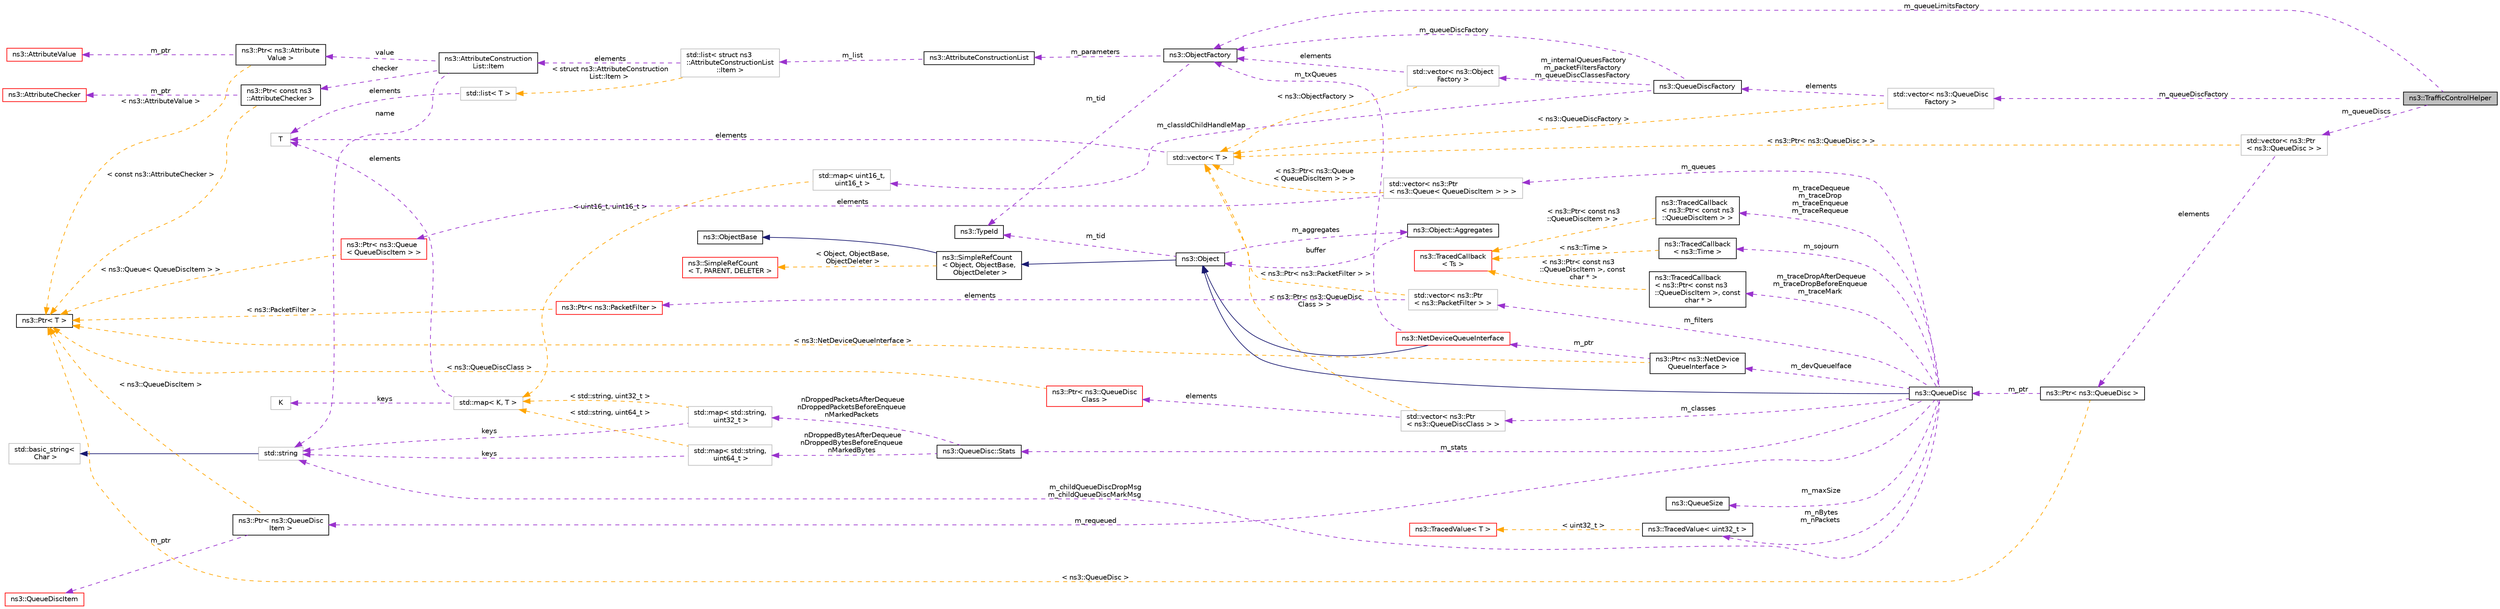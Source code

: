 digraph "ns3::TrafficControlHelper"
{
 // LATEX_PDF_SIZE
  edge [fontname="Helvetica",fontsize="10",labelfontname="Helvetica",labelfontsize="10"];
  node [fontname="Helvetica",fontsize="10",shape=record];
  rankdir="LR";
  Node1 [label="ns3::TrafficControlHelper",height=0.2,width=0.4,color="black", fillcolor="grey75", style="filled", fontcolor="black",tooltip="Build a set of QueueDisc objects."];
  Node2 -> Node1 [dir="back",color="darkorchid3",fontsize="10",style="dashed",label=" m_queueLimitsFactory" ,fontname="Helvetica"];
  Node2 [label="ns3::ObjectFactory",height=0.2,width=0.4,color="black", fillcolor="white", style="filled",URL="$classns3_1_1_object_factory.html",tooltip="Instantiate subclasses of ns3::Object."];
  Node3 -> Node2 [dir="back",color="darkorchid3",fontsize="10",style="dashed",label=" m_tid" ,fontname="Helvetica"];
  Node3 [label="ns3::TypeId",height=0.2,width=0.4,color="black", fillcolor="white", style="filled",URL="$classns3_1_1_type_id.html",tooltip="a unique identifier for an interface."];
  Node4 -> Node2 [dir="back",color="darkorchid3",fontsize="10",style="dashed",label=" m_parameters" ,fontname="Helvetica"];
  Node4 [label="ns3::AttributeConstructionList",height=0.2,width=0.4,color="black", fillcolor="white", style="filled",URL="$classns3_1_1_attribute_construction_list.html",tooltip="List of Attribute name, value and checker triples used to construct Objects."];
  Node5 -> Node4 [dir="back",color="darkorchid3",fontsize="10",style="dashed",label=" m_list" ,fontname="Helvetica"];
  Node5 [label="std::list\< struct ns3\l::AttributeConstructionList\l::Item \>",height=0.2,width=0.4,color="grey75", fillcolor="white", style="filled",tooltip=" "];
  Node6 -> Node5 [dir="back",color="darkorchid3",fontsize="10",style="dashed",label=" elements" ,fontname="Helvetica"];
  Node6 [label="ns3::AttributeConstruction\lList::Item",height=0.2,width=0.4,color="black", fillcolor="white", style="filled",URL="$structns3_1_1_attribute_construction_list_1_1_item.html",tooltip="A single Attribute triple."];
  Node7 -> Node6 [dir="back",color="darkorchid3",fontsize="10",style="dashed",label=" name" ,fontname="Helvetica"];
  Node7 [label="std::string",height=0.2,width=0.4,color="grey75", fillcolor="white", style="filled",tooltip=" "];
  Node8 -> Node7 [dir="back",color="midnightblue",fontsize="10",style="solid",fontname="Helvetica"];
  Node8 [label="std::basic_string\<\l Char \>",height=0.2,width=0.4,color="grey75", fillcolor="white", style="filled",tooltip=" "];
  Node9 -> Node6 [dir="back",color="darkorchid3",fontsize="10",style="dashed",label=" value" ,fontname="Helvetica"];
  Node9 [label="ns3::Ptr\< ns3::Attribute\lValue \>",height=0.2,width=0.4,color="black", fillcolor="white", style="filled",URL="$classns3_1_1_ptr.html",tooltip=" "];
  Node10 -> Node9 [dir="back",color="darkorchid3",fontsize="10",style="dashed",label=" m_ptr" ,fontname="Helvetica"];
  Node10 [label="ns3::AttributeValue",height=0.2,width=0.4,color="red", fillcolor="white", style="filled",URL="$classns3_1_1_attribute_value.html",tooltip="Hold a value for an Attribute."];
  Node14 -> Node9 [dir="back",color="orange",fontsize="10",style="dashed",label=" \< ns3::AttributeValue \>" ,fontname="Helvetica"];
  Node14 [label="ns3::Ptr\< T \>",height=0.2,width=0.4,color="black", fillcolor="white", style="filled",URL="$classns3_1_1_ptr.html",tooltip="Smart pointer class similar to boost::intrusive_ptr."];
  Node15 -> Node6 [dir="back",color="darkorchid3",fontsize="10",style="dashed",label=" checker" ,fontname="Helvetica"];
  Node15 [label="ns3::Ptr\< const ns3\l::AttributeChecker \>",height=0.2,width=0.4,color="black", fillcolor="white", style="filled",URL="$classns3_1_1_ptr.html",tooltip=" "];
  Node16 -> Node15 [dir="back",color="darkorchid3",fontsize="10",style="dashed",label=" m_ptr" ,fontname="Helvetica"];
  Node16 [label="ns3::AttributeChecker",height=0.2,width=0.4,color="red", fillcolor="white", style="filled",URL="$classns3_1_1_attribute_checker.html",tooltip="Represent the type of an attribute."];
  Node14 -> Node15 [dir="back",color="orange",fontsize="10",style="dashed",label=" \< const ns3::AttributeChecker \>" ,fontname="Helvetica"];
  Node18 -> Node5 [dir="back",color="orange",fontsize="10",style="dashed",label=" \< struct ns3::AttributeConstruction\lList::Item \>" ,fontname="Helvetica"];
  Node18 [label="std::list\< T \>",height=0.2,width=0.4,color="grey75", fillcolor="white", style="filled",tooltip=" "];
  Node19 -> Node18 [dir="back",color="darkorchid3",fontsize="10",style="dashed",label=" elements" ,fontname="Helvetica"];
  Node19 [label="T",height=0.2,width=0.4,color="grey75", fillcolor="white", style="filled",tooltip=" "];
  Node20 -> Node1 [dir="back",color="darkorchid3",fontsize="10",style="dashed",label=" m_queueDiscFactory" ,fontname="Helvetica"];
  Node20 [label="std::vector\< ns3::QueueDisc\lFactory \>",height=0.2,width=0.4,color="grey75", fillcolor="white", style="filled",tooltip=" "];
  Node21 -> Node20 [dir="back",color="darkorchid3",fontsize="10",style="dashed",label=" elements" ,fontname="Helvetica"];
  Node21 [label="ns3::QueueDiscFactory",height=0.2,width=0.4,color="black", fillcolor="white", style="filled",URL="$classns3_1_1_queue_disc_factory.html",tooltip="This class stores object factories required to create a queue disc and all of its components (packet ..."];
  Node2 -> Node21 [dir="back",color="darkorchid3",fontsize="10",style="dashed",label=" m_queueDiscFactory" ,fontname="Helvetica"];
  Node22 -> Node21 [dir="back",color="darkorchid3",fontsize="10",style="dashed",label=" m_internalQueuesFactory\nm_packetFiltersFactory\nm_queueDiscClassesFactory" ,fontname="Helvetica"];
  Node22 [label="std::vector\< ns3::Object\lFactory \>",height=0.2,width=0.4,color="grey75", fillcolor="white", style="filled",tooltip=" "];
  Node2 -> Node22 [dir="back",color="darkorchid3",fontsize="10",style="dashed",label=" elements" ,fontname="Helvetica"];
  Node23 -> Node22 [dir="back",color="orange",fontsize="10",style="dashed",label=" \< ns3::ObjectFactory \>" ,fontname="Helvetica"];
  Node23 [label="std::vector\< T \>",height=0.2,width=0.4,color="grey75", fillcolor="white", style="filled",tooltip=" "];
  Node19 -> Node23 [dir="back",color="darkorchid3",fontsize="10",style="dashed",label=" elements" ,fontname="Helvetica"];
  Node24 -> Node21 [dir="back",color="darkorchid3",fontsize="10",style="dashed",label=" m_classIdChildHandleMap" ,fontname="Helvetica"];
  Node24 [label="std::map\< uint16_t,\l uint16_t \>",height=0.2,width=0.4,color="grey75", fillcolor="white", style="filled",tooltip=" "];
  Node25 -> Node24 [dir="back",color="orange",fontsize="10",style="dashed",label=" \< uint16_t, uint16_t \>" ,fontname="Helvetica"];
  Node25 [label="std::map\< K, T \>",height=0.2,width=0.4,color="grey75", fillcolor="white", style="filled",tooltip=" "];
  Node26 -> Node25 [dir="back",color="darkorchid3",fontsize="10",style="dashed",label=" keys" ,fontname="Helvetica"];
  Node26 [label="K",height=0.2,width=0.4,color="grey75", fillcolor="white", style="filled",tooltip=" "];
  Node19 -> Node25 [dir="back",color="darkorchid3",fontsize="10",style="dashed",label=" elements" ,fontname="Helvetica"];
  Node23 -> Node20 [dir="back",color="orange",fontsize="10",style="dashed",label=" \< ns3::QueueDiscFactory \>" ,fontname="Helvetica"];
  Node27 -> Node1 [dir="back",color="darkorchid3",fontsize="10",style="dashed",label=" m_queueDiscs" ,fontname="Helvetica"];
  Node27 [label="std::vector\< ns3::Ptr\l\< ns3::QueueDisc \> \>",height=0.2,width=0.4,color="grey75", fillcolor="white", style="filled",tooltip=" "];
  Node28 -> Node27 [dir="back",color="darkorchid3",fontsize="10",style="dashed",label=" elements" ,fontname="Helvetica"];
  Node28 [label="ns3::Ptr\< ns3::QueueDisc \>",height=0.2,width=0.4,color="black", fillcolor="white", style="filled",URL="$classns3_1_1_ptr.html",tooltip=" "];
  Node29 -> Node28 [dir="back",color="darkorchid3",fontsize="10",style="dashed",label=" m_ptr" ,fontname="Helvetica"];
  Node29 [label="ns3::QueueDisc",height=0.2,width=0.4,color="black", fillcolor="white", style="filled",URL="$classns3_1_1_queue_disc.html",tooltip="QueueDisc is an abstract base class providing the interface and implementing the operations common to..."];
  Node30 -> Node29 [dir="back",color="midnightblue",fontsize="10",style="solid",fontname="Helvetica"];
  Node30 [label="ns3::Object",height=0.2,width=0.4,color="black", fillcolor="white", style="filled",URL="$classns3_1_1_object.html",tooltip="A base class which provides memory management and object aggregation."];
  Node31 -> Node30 [dir="back",color="midnightblue",fontsize="10",style="solid",fontname="Helvetica"];
  Node31 [label="ns3::SimpleRefCount\l\< Object, ObjectBase,\l ObjectDeleter \>",height=0.2,width=0.4,color="black", fillcolor="white", style="filled",URL="$classns3_1_1_simple_ref_count.html",tooltip=" "];
  Node32 -> Node31 [dir="back",color="midnightblue",fontsize="10",style="solid",fontname="Helvetica"];
  Node32 [label="ns3::ObjectBase",height=0.2,width=0.4,color="black", fillcolor="white", style="filled",URL="$classns3_1_1_object_base.html",tooltip="Anchor the ns-3 type and attribute system."];
  Node13 -> Node31 [dir="back",color="orange",fontsize="10",style="dashed",label=" \< Object, ObjectBase,\l ObjectDeleter \>" ,fontname="Helvetica"];
  Node13 [label="ns3::SimpleRefCount\l\< T, PARENT, DELETER \>",height=0.2,width=0.4,color="red", fillcolor="white", style="filled",URL="$classns3_1_1_simple_ref_count.html",tooltip="A template-based reference counting class."];
  Node3 -> Node30 [dir="back",color="darkorchid3",fontsize="10",style="dashed",label=" m_tid" ,fontname="Helvetica"];
  Node33 -> Node30 [dir="back",color="darkorchid3",fontsize="10",style="dashed",label=" m_aggregates" ,fontname="Helvetica"];
  Node33 [label="ns3::Object::Aggregates",height=0.2,width=0.4,color="black", fillcolor="white", style="filled",URL="$structns3_1_1_object_1_1_aggregates.html",tooltip="The list of Objects aggregated to this one."];
  Node30 -> Node33 [dir="back",color="darkorchid3",fontsize="10",style="dashed",label=" buffer" ,fontname="Helvetica"];
  Node34 -> Node29 [dir="back",color="darkorchid3",fontsize="10",style="dashed",label=" m_queues" ,fontname="Helvetica"];
  Node34 [label="std::vector\< ns3::Ptr\l\< ns3::Queue\< QueueDiscItem \> \> \>",height=0.2,width=0.4,color="grey75", fillcolor="white", style="filled",tooltip=" "];
  Node35 -> Node34 [dir="back",color="darkorchid3",fontsize="10",style="dashed",label=" elements" ,fontname="Helvetica"];
  Node35 [label="ns3::Ptr\< ns3::Queue\l\< QueueDiscItem \> \>",height=0.2,width=0.4,color="red", fillcolor="white", style="filled",URL="$classns3_1_1_ptr.html",tooltip=" "];
  Node14 -> Node35 [dir="back",color="orange",fontsize="10",style="dashed",label=" \< ns3::Queue\< QueueDiscItem \> \>" ,fontname="Helvetica"];
  Node23 -> Node34 [dir="back",color="orange",fontsize="10",style="dashed",label=" \< ns3::Ptr\< ns3::Queue\l\< QueueDiscItem \> \> \>" ,fontname="Helvetica"];
  Node37 -> Node29 [dir="back",color="darkorchid3",fontsize="10",style="dashed",label=" m_traceDequeue\nm_traceDrop\nm_traceEnqueue\nm_traceRequeue" ,fontname="Helvetica"];
  Node37 [label="ns3::TracedCallback\l\< ns3::Ptr\< const ns3\l::QueueDiscItem \> \>",height=0.2,width=0.4,color="black", fillcolor="white", style="filled",URL="$classns3_1_1_traced_callback.html",tooltip=" "];
  Node38 -> Node37 [dir="back",color="orange",fontsize="10",style="dashed",label=" \< ns3::Ptr\< const ns3\l::QueueDiscItem \> \>" ,fontname="Helvetica"];
  Node38 [label="ns3::TracedCallback\l\< Ts \>",height=0.2,width=0.4,color="red", fillcolor="white", style="filled",URL="$classns3_1_1_traced_callback.html",tooltip="Forward calls to a chain of Callback."];
  Node46 -> Node29 [dir="back",color="darkorchid3",fontsize="10",style="dashed",label=" m_maxSize" ,fontname="Helvetica"];
  Node46 [label="ns3::QueueSize",height=0.2,width=0.4,color="black", fillcolor="white", style="filled",URL="$classns3_1_1_queue_size.html",tooltip="Class for representing queue sizes."];
  Node47 -> Node29 [dir="back",color="darkorchid3",fontsize="10",style="dashed",label=" m_filters" ,fontname="Helvetica"];
  Node47 [label="std::vector\< ns3::Ptr\l\< ns3::PacketFilter \> \>",height=0.2,width=0.4,color="grey75", fillcolor="white", style="filled",tooltip=" "];
  Node48 -> Node47 [dir="back",color="darkorchid3",fontsize="10",style="dashed",label=" elements" ,fontname="Helvetica"];
  Node48 [label="ns3::Ptr\< ns3::PacketFilter \>",height=0.2,width=0.4,color="red", fillcolor="white", style="filled",URL="$classns3_1_1_ptr.html",tooltip=" "];
  Node14 -> Node48 [dir="back",color="orange",fontsize="10",style="dashed",label=" \< ns3::PacketFilter \>" ,fontname="Helvetica"];
  Node23 -> Node47 [dir="back",color="orange",fontsize="10",style="dashed",label=" \< ns3::Ptr\< ns3::PacketFilter \> \>" ,fontname="Helvetica"];
  Node50 -> Node29 [dir="back",color="darkorchid3",fontsize="10",style="dashed",label=" m_requeued" ,fontname="Helvetica"];
  Node50 [label="ns3::Ptr\< ns3::QueueDisc\lItem \>",height=0.2,width=0.4,color="black", fillcolor="white", style="filled",URL="$classns3_1_1_ptr.html",tooltip=" "];
  Node51 -> Node50 [dir="back",color="darkorchid3",fontsize="10",style="dashed",label=" m_ptr" ,fontname="Helvetica"];
  Node51 [label="ns3::QueueDiscItem",height=0.2,width=0.4,color="red", fillcolor="white", style="filled",URL="$classns3_1_1_queue_disc_item.html",tooltip="QueueDiscItem is the abstract base class for items that are stored in a queue disc."];
  Node14 -> Node50 [dir="back",color="orange",fontsize="10",style="dashed",label=" \< ns3::QueueDiscItem \>" ,fontname="Helvetica"];
  Node74 -> Node29 [dir="back",color="darkorchid3",fontsize="10",style="dashed",label=" m_classes" ,fontname="Helvetica"];
  Node74 [label="std::vector\< ns3::Ptr\l\< ns3::QueueDiscClass \> \>",height=0.2,width=0.4,color="grey75", fillcolor="white", style="filled",tooltip=" "];
  Node75 -> Node74 [dir="back",color="darkorchid3",fontsize="10",style="dashed",label=" elements" ,fontname="Helvetica"];
  Node75 [label="ns3::Ptr\< ns3::QueueDisc\lClass \>",height=0.2,width=0.4,color="red", fillcolor="white", style="filled",URL="$classns3_1_1_ptr.html",tooltip=" "];
  Node14 -> Node75 [dir="back",color="orange",fontsize="10",style="dashed",label=" \< ns3::QueueDiscClass \>" ,fontname="Helvetica"];
  Node23 -> Node74 [dir="back",color="orange",fontsize="10",style="dashed",label=" \< ns3::Ptr\< ns3::QueueDisc\lClass \> \>" ,fontname="Helvetica"];
  Node77 -> Node29 [dir="back",color="darkorchid3",fontsize="10",style="dashed",label=" m_sojourn" ,fontname="Helvetica"];
  Node77 [label="ns3::TracedCallback\l\< ns3::Time \>",height=0.2,width=0.4,color="black", fillcolor="white", style="filled",URL="$classns3_1_1_traced_callback.html",tooltip=" "];
  Node38 -> Node77 [dir="back",color="orange",fontsize="10",style="dashed",label=" \< ns3::Time \>" ,fontname="Helvetica"];
  Node78 -> Node29 [dir="back",color="darkorchid3",fontsize="10",style="dashed",label=" m_devQueueIface" ,fontname="Helvetica"];
  Node78 [label="ns3::Ptr\< ns3::NetDevice\lQueueInterface \>",height=0.2,width=0.4,color="black", fillcolor="white", style="filled",URL="$classns3_1_1_ptr.html",tooltip=" "];
  Node79 -> Node78 [dir="back",color="darkorchid3",fontsize="10",style="dashed",label=" m_ptr" ,fontname="Helvetica"];
  Node79 [label="ns3::NetDeviceQueueInterface",height=0.2,width=0.4,color="red", fillcolor="white", style="filled",URL="$classns3_1_1_net_device_queue_interface.html",tooltip="Network device transmission queue interface."];
  Node30 -> Node79 [dir="back",color="midnightblue",fontsize="10",style="solid",fontname="Helvetica"];
  Node2 -> Node79 [dir="back",color="darkorchid3",fontsize="10",style="dashed",label=" m_txQueues" ,fontname="Helvetica"];
  Node14 -> Node78 [dir="back",color="orange",fontsize="10",style="dashed",label=" \< ns3::NetDeviceQueueInterface \>" ,fontname="Helvetica"];
  Node88 -> Node29 [dir="back",color="darkorchid3",fontsize="10",style="dashed",label=" m_stats" ,fontname="Helvetica"];
  Node88 [label="ns3::QueueDisc::Stats",height=0.2,width=0.4,color="black", fillcolor="white", style="filled",URL="$structns3_1_1_queue_disc_1_1_stats.html",tooltip="Structure that keeps the queue disc statistics."];
  Node89 -> Node88 [dir="back",color="darkorchid3",fontsize="10",style="dashed",label=" nDroppedPacketsAfterDequeue\nnDroppedPacketsBeforeEnqueue\nnMarkedPackets" ,fontname="Helvetica"];
  Node89 [label="std::map\< std::string,\l uint32_t \>",height=0.2,width=0.4,color="grey75", fillcolor="white", style="filled",tooltip=" "];
  Node7 -> Node89 [dir="back",color="darkorchid3",fontsize="10",style="dashed",label=" keys" ,fontname="Helvetica"];
  Node25 -> Node89 [dir="back",color="orange",fontsize="10",style="dashed",label=" \< std::string, uint32_t \>" ,fontname="Helvetica"];
  Node90 -> Node88 [dir="back",color="darkorchid3",fontsize="10",style="dashed",label=" nDroppedBytesAfterDequeue\nnDroppedBytesBeforeEnqueue\nnMarkedBytes" ,fontname="Helvetica"];
  Node90 [label="std::map\< std::string,\l uint64_t \>",height=0.2,width=0.4,color="grey75", fillcolor="white", style="filled",tooltip=" "];
  Node7 -> Node90 [dir="back",color="darkorchid3",fontsize="10",style="dashed",label=" keys" ,fontname="Helvetica"];
  Node25 -> Node90 [dir="back",color="orange",fontsize="10",style="dashed",label=" \< std::string, uint64_t \>" ,fontname="Helvetica"];
  Node7 -> Node29 [dir="back",color="darkorchid3",fontsize="10",style="dashed",label=" m_childQueueDiscDropMsg\nm_childQueueDiscMarkMsg" ,fontname="Helvetica"];
  Node91 -> Node29 [dir="back",color="darkorchid3",fontsize="10",style="dashed",label=" m_traceDropAfterDequeue\nm_traceDropBeforeEnqueue\nm_traceMark" ,fontname="Helvetica"];
  Node91 [label="ns3::TracedCallback\l\< ns3::Ptr\< const ns3\l::QueueDiscItem \>, const\l char * \>",height=0.2,width=0.4,color="black", fillcolor="white", style="filled",URL="$classns3_1_1_traced_callback.html",tooltip=" "];
  Node38 -> Node91 [dir="back",color="orange",fontsize="10",style="dashed",label=" \< ns3::Ptr\< const ns3\l::QueueDiscItem \>, const\l char * \>" ,fontname="Helvetica"];
  Node92 -> Node29 [dir="back",color="darkorchid3",fontsize="10",style="dashed",label=" m_nBytes\nm_nPackets" ,fontname="Helvetica"];
  Node92 [label="ns3::TracedValue\< uint32_t \>",height=0.2,width=0.4,color="black", fillcolor="white", style="filled",URL="$classns3_1_1_traced_value.html",tooltip=" "];
  Node93 -> Node92 [dir="back",color="orange",fontsize="10",style="dashed",label=" \< uint32_t \>" ,fontname="Helvetica"];
  Node93 [label="ns3::TracedValue\< T \>",height=0.2,width=0.4,color="red", fillcolor="white", style="filled",URL="$classns3_1_1_traced_value.html",tooltip="Trace classes with value semantics."];
  Node14 -> Node28 [dir="back",color="orange",fontsize="10",style="dashed",label=" \< ns3::QueueDisc \>" ,fontname="Helvetica"];
  Node23 -> Node27 [dir="back",color="orange",fontsize="10",style="dashed",label=" \< ns3::Ptr\< ns3::QueueDisc \> \>" ,fontname="Helvetica"];
}
